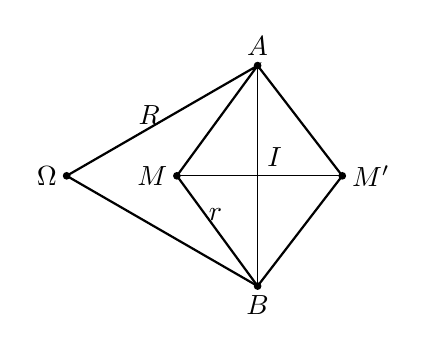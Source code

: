 \begin{tikzpicture}[scale=0.7]
    
 % R =4 , r= ??

      \coordinate (O) at (0,0);
      \coordinate (A) at (30:4);
      \coordinate (B) at (-30:4);
      \coordinate (M) at (0:2);
      \coordinate (MM) at (0:5);
      \draw[thick] (O)--(A)--(M)--(B)--(MM)--(A);
      \draw[thick] (O)--(B);

      \draw (A)--(B) node[midway, above right] {$I$};
      \draw (M)--(MM);



       \node at (O) [left] {$\Omega$};    
       \fill (O) circle (2pt);

       \node at (A) [above] {$A$};    
       \fill (A) circle (2pt);

       \node at (B) [below] {$B$};    
       \fill (B) circle (2pt);

       \node at (M) [left] {$M$};    
       \fill (M) circle (2pt);    
  
       \node at (MM) [right] {$M'$};    
       \fill (MM) circle (2pt);  

       \node at (1.5,1.1)  {$R$}; 
       \node at (2.7,-0.7)  {$r$}; 
\end{tikzpicture}
